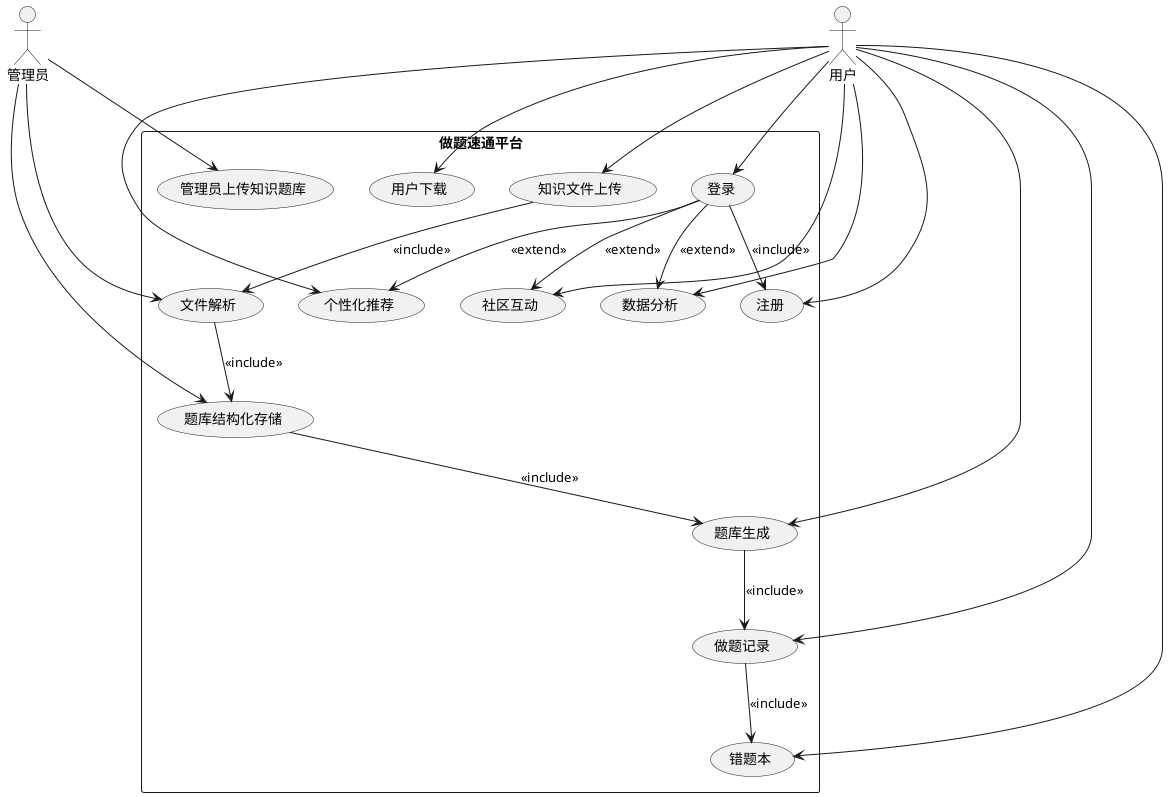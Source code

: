 @startuml
actor 用户 as user
actor 管理员 as admin

rectangle "做题速通平台" {
  (登录) as uc1
  (注册) as uc2
  (知识文件上传) as uc3
  (用户下载) as uc4
  (题库生成) as uc8
  (做题记录) as uc9
  (错题本) as uc10
  (个性化推荐) as uc11
  (社区互动) as uc12
  (数据分析) as uc13

  (管理员上传知识题库) as uc5
  (文件解析) as uc6
  (题库结构化存储) as uc7

  user -down-> uc1
  user -down-> uc2
  user -down-> uc3
  user -down-> uc4
  user -down-> uc8
  user -down-> uc9
  user -down-> uc10
  user -down-> uc11
  user -down-> uc12
  user -down-> uc13

  admin -down-> uc5
  admin -down-> uc6
  admin -down-> uc7

  uc1 -down-> uc2 : <<include>>
  uc3 -down-> uc6 : <<include>>
  uc6 -down-> uc7 : <<include>>
  uc7 -down-> uc8 : <<include>>
  uc8 -down-> uc9 : <<include>>
  uc9 -down-> uc10 : <<include>>
  uc1 -down-> uc11 : <<extend>>
  uc1 -down-> uc12 : <<extend>>
  uc1 -down-> uc13 : <<extend>>
}
@enduml